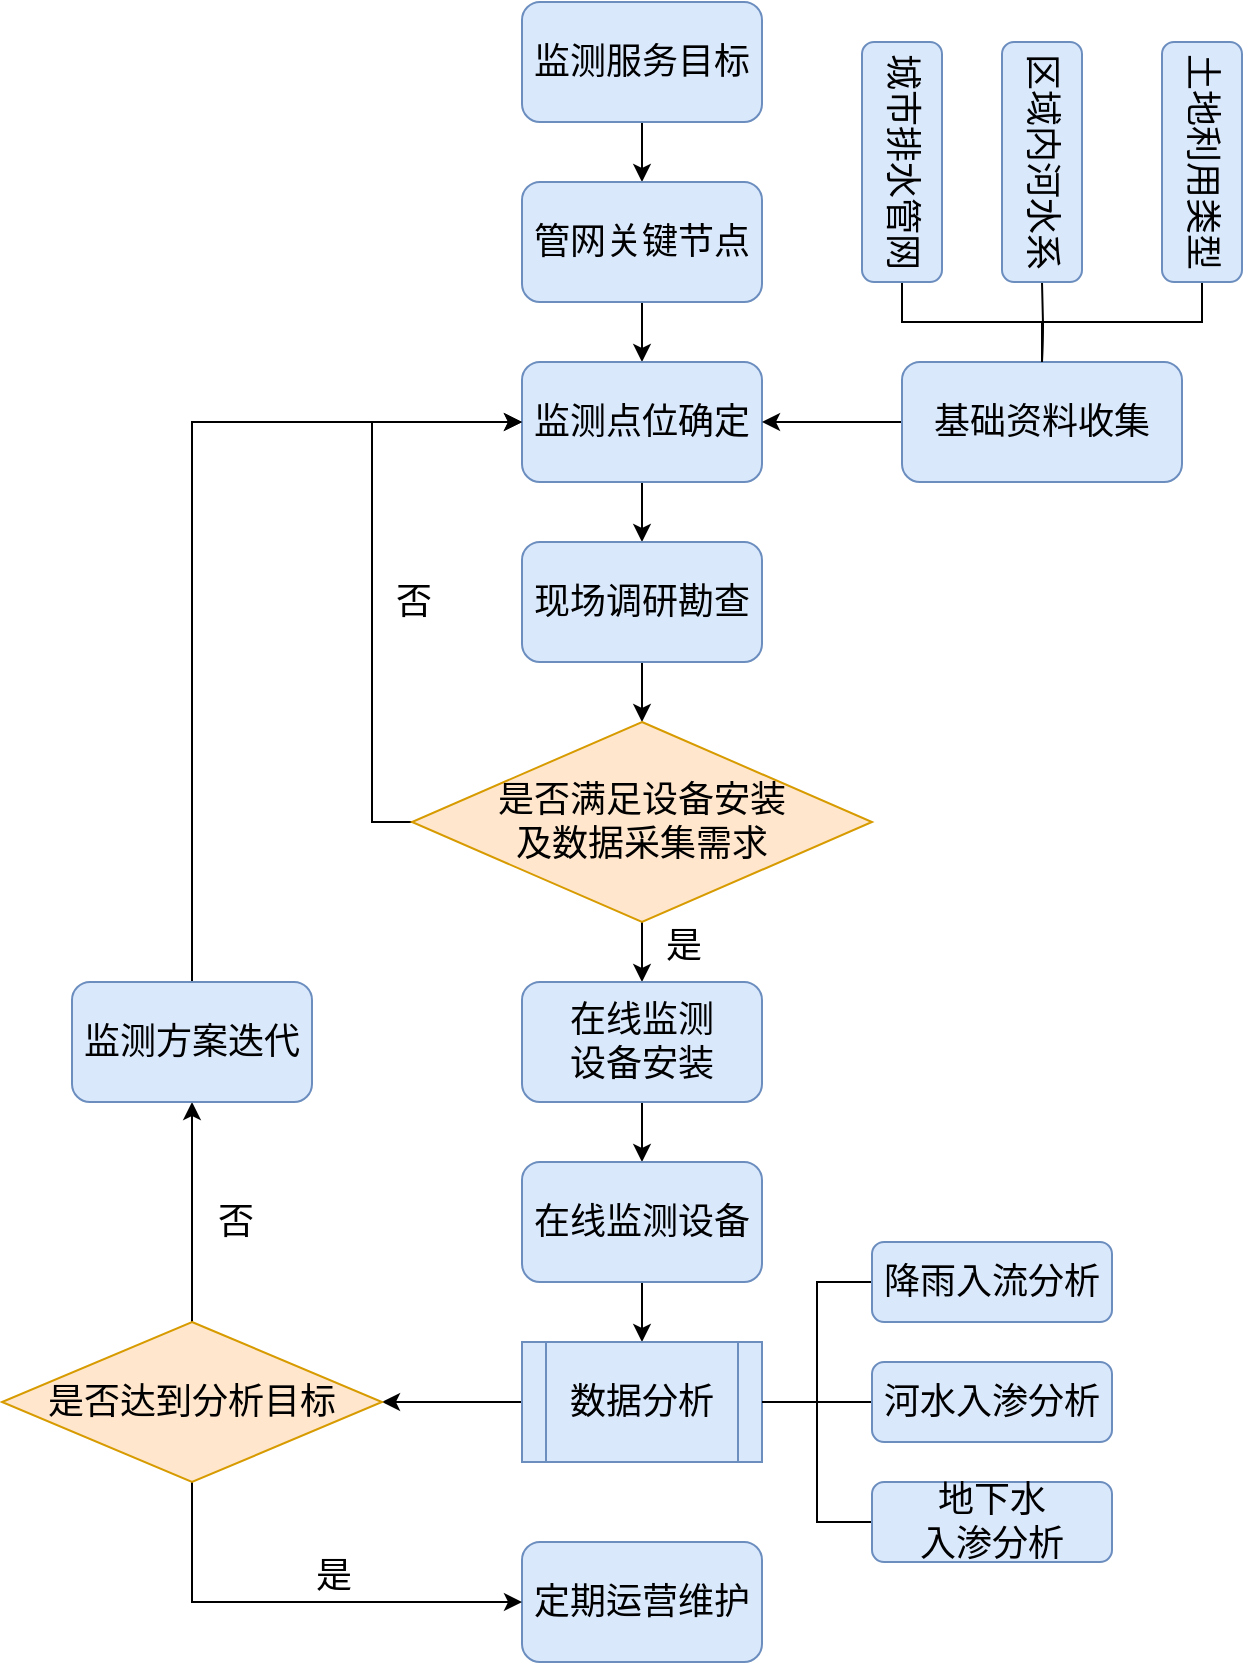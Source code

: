 <mxfile version="14.7.2" type="github">
  <diagram id="EwbX9mpkvoUNNOCfkUZI" name="Page-1">
    <mxGraphModel dx="868" dy="450" grid="1" gridSize="10" guides="1" tooltips="1" connect="1" arrows="1" fold="1" page="1" pageScale="1" pageWidth="827" pageHeight="1169" math="0" shadow="0">
      <root>
        <mxCell id="0" />
        <mxCell id="1" parent="0" />
        <mxCell id="eeIbHWTUn3KxEcWrhLfm-12" style="edgeStyle=orthogonalEdgeStyle;rounded=0;orthogonalLoop=1;jettySize=auto;html=1;exitX=0.5;exitY=1;exitDx=0;exitDy=0;" edge="1" parent="1" source="eeIbHWTUn3KxEcWrhLfm-1" target="eeIbHWTUn3KxEcWrhLfm-2">
          <mxGeometry relative="1" as="geometry" />
        </mxCell>
        <mxCell id="eeIbHWTUn3KxEcWrhLfm-1" value="&lt;font style=&quot;font-size: 18px&quot;&gt;监测服务目标&lt;/font&gt;" style="rounded=1;whiteSpace=wrap;html=1;fillColor=#dae8fc;strokeColor=#6c8ebf;" vertex="1" parent="1">
          <mxGeometry x="310" y="90" width="120" height="60" as="geometry" />
        </mxCell>
        <mxCell id="eeIbHWTUn3KxEcWrhLfm-13" style="edgeStyle=orthogonalEdgeStyle;rounded=0;orthogonalLoop=1;jettySize=auto;html=1;exitX=0.5;exitY=1;exitDx=0;exitDy=0;entryX=0.5;entryY=0;entryDx=0;entryDy=0;" edge="1" parent="1" source="eeIbHWTUn3KxEcWrhLfm-2" target="eeIbHWTUn3KxEcWrhLfm-3">
          <mxGeometry relative="1" as="geometry" />
        </mxCell>
        <mxCell id="eeIbHWTUn3KxEcWrhLfm-2" value="&lt;font style=&quot;font-size: 18px&quot;&gt;管网关键节点&lt;/font&gt;" style="rounded=1;whiteSpace=wrap;html=1;fillColor=#dae8fc;strokeColor=#6c8ebf;" vertex="1" parent="1">
          <mxGeometry x="310" y="180" width="120" height="60" as="geometry" />
        </mxCell>
        <mxCell id="eeIbHWTUn3KxEcWrhLfm-17" style="edgeStyle=orthogonalEdgeStyle;rounded=0;orthogonalLoop=1;jettySize=auto;html=1;exitX=0.5;exitY=1;exitDx=0;exitDy=0;" edge="1" parent="1" source="eeIbHWTUn3KxEcWrhLfm-3" target="eeIbHWTUn3KxEcWrhLfm-16">
          <mxGeometry relative="1" as="geometry" />
        </mxCell>
        <mxCell id="eeIbHWTUn3KxEcWrhLfm-3" value="&lt;font style=&quot;font-size: 18px&quot;&gt;监测点位确定&lt;/font&gt;" style="rounded=1;whiteSpace=wrap;html=1;fillColor=#dae8fc;strokeColor=#6c8ebf;" vertex="1" parent="1">
          <mxGeometry x="310" y="270" width="120" height="60" as="geometry" />
        </mxCell>
        <mxCell id="eeIbHWTUn3KxEcWrhLfm-37" style="edgeStyle=orthogonalEdgeStyle;rounded=0;orthogonalLoop=1;jettySize=auto;html=1;exitX=0;exitY=0.5;exitDx=0;exitDy=0;" edge="1" parent="1" source="eeIbHWTUn3KxEcWrhLfm-4" target="eeIbHWTUn3KxEcWrhLfm-3">
          <mxGeometry relative="1" as="geometry" />
        </mxCell>
        <mxCell id="eeIbHWTUn3KxEcWrhLfm-4" value="&lt;font style=&quot;font-size: 18px&quot;&gt;基础资料收集&lt;/font&gt;" style="rounded=1;whiteSpace=wrap;html=1;fillColor=#dae8fc;strokeColor=#6c8ebf;" vertex="1" parent="1">
          <mxGeometry x="500" y="270" width="140" height="60" as="geometry" />
        </mxCell>
        <mxCell id="eeIbHWTUn3KxEcWrhLfm-49" style="edgeStyle=orthogonalEdgeStyle;rounded=0;orthogonalLoop=1;jettySize=auto;html=1;exitX=1;exitY=0.5;exitDx=0;exitDy=0;entryX=0.5;entryY=0;entryDx=0;entryDy=0;startArrow=none;startFill=0;endArrow=none;endFill=0;" edge="1" parent="1" source="eeIbHWTUn3KxEcWrhLfm-5" target="eeIbHWTUn3KxEcWrhLfm-4">
          <mxGeometry relative="1" as="geometry" />
        </mxCell>
        <mxCell id="eeIbHWTUn3KxEcWrhLfm-5" value="&lt;font style=&quot;font-size: 18px&quot;&gt;城市排水管网&lt;/font&gt;" style="rounded=1;whiteSpace=wrap;html=1;rotation=90;fillColor=#dae8fc;strokeColor=#6c8ebf;" vertex="1" parent="1">
          <mxGeometry x="440" y="150" width="120" height="40" as="geometry" />
        </mxCell>
        <mxCell id="eeIbHWTUn3KxEcWrhLfm-8" style="edgeStyle=orthogonalEdgeStyle;rounded=0;orthogonalLoop=1;jettySize=auto;html=1;exitX=1;exitY=0.5;exitDx=0;exitDy=0;entryX=0.5;entryY=0;entryDx=0;entryDy=0;startArrow=none;startFill=0;endArrow=none;endFill=0;" edge="1" parent="1" target="eeIbHWTUn3KxEcWrhLfm-4">
          <mxGeometry relative="1" as="geometry">
            <mxPoint x="570" y="230" as="sourcePoint" />
          </mxGeometry>
        </mxCell>
        <mxCell id="eeIbHWTUn3KxEcWrhLfm-21" style="edgeStyle=orthogonalEdgeStyle;rounded=0;orthogonalLoop=1;jettySize=auto;html=1;exitX=0.5;exitY=1;exitDx=0;exitDy=0;" edge="1" parent="1" source="eeIbHWTUn3KxEcWrhLfm-16" target="eeIbHWTUn3KxEcWrhLfm-18">
          <mxGeometry relative="1" as="geometry" />
        </mxCell>
        <mxCell id="eeIbHWTUn3KxEcWrhLfm-16" value="&lt;font style=&quot;font-size: 18px&quot;&gt;现场调研勘查&lt;/font&gt;" style="rounded=1;whiteSpace=wrap;html=1;fillColor=#dae8fc;strokeColor=#6c8ebf;" vertex="1" parent="1">
          <mxGeometry x="310" y="360" width="120" height="60" as="geometry" />
        </mxCell>
        <mxCell id="eeIbHWTUn3KxEcWrhLfm-31" style="edgeStyle=orthogonalEdgeStyle;rounded=0;orthogonalLoop=1;jettySize=auto;html=1;exitX=0.5;exitY=1;exitDx=0;exitDy=0;entryX=0.5;entryY=0;entryDx=0;entryDy=0;" edge="1" parent="1" source="eeIbHWTUn3KxEcWrhLfm-18" target="eeIbHWTUn3KxEcWrhLfm-22">
          <mxGeometry relative="1" as="geometry" />
        </mxCell>
        <mxCell id="eeIbHWTUn3KxEcWrhLfm-39" style="edgeStyle=orthogonalEdgeStyle;rounded=0;orthogonalLoop=1;jettySize=auto;html=1;exitX=0;exitY=0.5;exitDx=0;exitDy=0;entryX=0;entryY=0.5;entryDx=0;entryDy=0;" edge="1" parent="1" source="eeIbHWTUn3KxEcWrhLfm-18" target="eeIbHWTUn3KxEcWrhLfm-3">
          <mxGeometry relative="1" as="geometry" />
        </mxCell>
        <mxCell id="eeIbHWTUn3KxEcWrhLfm-18" value="&lt;font style=&quot;font-size: 18px&quot;&gt;是否满足设备安装&lt;br&gt;及数据采集需求&lt;/font&gt;" style="rhombus;whiteSpace=wrap;html=1;fillColor=#ffe6cc;strokeColor=#d79b00;" vertex="1" parent="1">
          <mxGeometry x="255" y="450" width="230" height="100" as="geometry" />
        </mxCell>
        <mxCell id="eeIbHWTUn3KxEcWrhLfm-32" style="edgeStyle=orthogonalEdgeStyle;rounded=0;orthogonalLoop=1;jettySize=auto;html=1;exitX=0.5;exitY=1;exitDx=0;exitDy=0;entryX=0.5;entryY=0;entryDx=0;entryDy=0;" edge="1" parent="1" source="eeIbHWTUn3KxEcWrhLfm-22" target="eeIbHWTUn3KxEcWrhLfm-23">
          <mxGeometry relative="1" as="geometry" />
        </mxCell>
        <mxCell id="eeIbHWTUn3KxEcWrhLfm-22" value="&lt;font style=&quot;font-size: 18px&quot;&gt;在线监测&lt;br&gt;设备安装&lt;/font&gt;" style="rounded=1;whiteSpace=wrap;html=1;fillColor=#dae8fc;strokeColor=#6c8ebf;" vertex="1" parent="1">
          <mxGeometry x="310" y="580" width="120" height="60" as="geometry" />
        </mxCell>
        <mxCell id="eeIbHWTUn3KxEcWrhLfm-33" style="edgeStyle=orthogonalEdgeStyle;rounded=0;orthogonalLoop=1;jettySize=auto;html=1;exitX=0.5;exitY=1;exitDx=0;exitDy=0;entryX=0.5;entryY=0;entryDx=0;entryDy=0;" edge="1" parent="1" source="eeIbHWTUn3KxEcWrhLfm-23" target="eeIbHWTUn3KxEcWrhLfm-24">
          <mxGeometry relative="1" as="geometry" />
        </mxCell>
        <mxCell id="eeIbHWTUn3KxEcWrhLfm-23" value="&lt;font style=&quot;font-size: 18px&quot;&gt;在线监测设备&lt;br&gt;&lt;/font&gt;" style="rounded=1;whiteSpace=wrap;html=1;fillColor=#dae8fc;strokeColor=#6c8ebf;" vertex="1" parent="1">
          <mxGeometry x="310" y="670" width="120" height="60" as="geometry" />
        </mxCell>
        <mxCell id="eeIbHWTUn3KxEcWrhLfm-34" style="edgeStyle=orthogonalEdgeStyle;rounded=0;orthogonalLoop=1;jettySize=auto;html=1;exitX=0;exitY=0.5;exitDx=0;exitDy=0;entryX=1;entryY=0.5;entryDx=0;entryDy=0;" edge="1" parent="1" source="eeIbHWTUn3KxEcWrhLfm-24" target="eeIbHWTUn3KxEcWrhLfm-29">
          <mxGeometry relative="1" as="geometry" />
        </mxCell>
        <mxCell id="eeIbHWTUn3KxEcWrhLfm-24" value="&lt;font style=&quot;font-size: 18px&quot;&gt;数据分析&lt;/font&gt;" style="shape=process;whiteSpace=wrap;html=1;backgroundOutline=1;fillColor=#dae8fc;strokeColor=#6c8ebf;" vertex="1" parent="1">
          <mxGeometry x="310" y="760" width="120" height="60" as="geometry" />
        </mxCell>
        <mxCell id="eeIbHWTUn3KxEcWrhLfm-28" value="&lt;font style=&quot;font-size: 18px&quot;&gt;定期运营维护&lt;br&gt;&lt;/font&gt;" style="rounded=1;whiteSpace=wrap;html=1;fillColor=#dae8fc;strokeColor=#6c8ebf;" vertex="1" parent="1">
          <mxGeometry x="310" y="860" width="120" height="60" as="geometry" />
        </mxCell>
        <mxCell id="eeIbHWTUn3KxEcWrhLfm-35" style="edgeStyle=orthogonalEdgeStyle;rounded=0;orthogonalLoop=1;jettySize=auto;html=1;exitX=0.5;exitY=1;exitDx=0;exitDy=0;entryX=0;entryY=0.5;entryDx=0;entryDy=0;" edge="1" parent="1" source="eeIbHWTUn3KxEcWrhLfm-29" target="eeIbHWTUn3KxEcWrhLfm-28">
          <mxGeometry relative="1" as="geometry" />
        </mxCell>
        <mxCell id="eeIbHWTUn3KxEcWrhLfm-36" style="edgeStyle=orthogonalEdgeStyle;rounded=0;orthogonalLoop=1;jettySize=auto;html=1;exitX=0.5;exitY=0;exitDx=0;exitDy=0;" edge="1" parent="1" source="eeIbHWTUn3KxEcWrhLfm-29" target="eeIbHWTUn3KxEcWrhLfm-30">
          <mxGeometry relative="1" as="geometry" />
        </mxCell>
        <mxCell id="eeIbHWTUn3KxEcWrhLfm-29" value="&lt;font style=&quot;font-size: 18px&quot;&gt;是否达到分析目标&lt;/font&gt;" style="rhombus;whiteSpace=wrap;html=1;fillColor=#ffe6cc;strokeColor=#d79b00;" vertex="1" parent="1">
          <mxGeometry x="50" y="750" width="190" height="80" as="geometry" />
        </mxCell>
        <mxCell id="eeIbHWTUn3KxEcWrhLfm-38" style="edgeStyle=orthogonalEdgeStyle;rounded=0;orthogonalLoop=1;jettySize=auto;html=1;exitX=0.5;exitY=0;exitDx=0;exitDy=0;entryX=0;entryY=0.5;entryDx=0;entryDy=0;" edge="1" parent="1" source="eeIbHWTUn3KxEcWrhLfm-30" target="eeIbHWTUn3KxEcWrhLfm-3">
          <mxGeometry relative="1" as="geometry" />
        </mxCell>
        <mxCell id="eeIbHWTUn3KxEcWrhLfm-30" value="&lt;font style=&quot;font-size: 18px&quot;&gt;监测方案迭代&lt;br&gt;&lt;/font&gt;" style="rounded=1;whiteSpace=wrap;html=1;fillColor=#dae8fc;strokeColor=#6c8ebf;" vertex="1" parent="1">
          <mxGeometry x="85" y="580" width="120" height="60" as="geometry" />
        </mxCell>
        <mxCell id="eeIbHWTUn3KxEcWrhLfm-43" value="&lt;font style=&quot;font-size: 18px&quot;&gt;否&lt;/font&gt;" style="text;html=1;strokeColor=none;fillColor=none;align=center;verticalAlign=middle;whiteSpace=wrap;rounded=0;" vertex="1" parent="1">
          <mxGeometry x="147" y="690" width="40" height="20" as="geometry" />
        </mxCell>
        <mxCell id="eeIbHWTUn3KxEcWrhLfm-44" value="&lt;font style=&quot;font-size: 18px&quot;&gt;否&lt;/font&gt;" style="text;html=1;strokeColor=none;fillColor=none;align=center;verticalAlign=middle;whiteSpace=wrap;rounded=0;" vertex="1" parent="1">
          <mxGeometry x="236" y="380" width="40" height="20" as="geometry" />
        </mxCell>
        <mxCell id="eeIbHWTUn3KxEcWrhLfm-45" value="&lt;font style=&quot;font-size: 18px&quot;&gt;是&lt;/font&gt;" style="text;html=1;strokeColor=none;fillColor=none;align=center;verticalAlign=middle;whiteSpace=wrap;rounded=0;" vertex="1" parent="1">
          <mxGeometry x="196" y="867" width="40" height="20" as="geometry" />
        </mxCell>
        <mxCell id="eeIbHWTUn3KxEcWrhLfm-46" value="&lt;font style=&quot;font-size: 18px&quot;&gt;是&lt;/font&gt;" style="text;html=1;strokeColor=none;fillColor=none;align=center;verticalAlign=middle;whiteSpace=wrap;rounded=0;" vertex="1" parent="1">
          <mxGeometry x="371" y="552" width="40" height="20" as="geometry" />
        </mxCell>
        <mxCell id="eeIbHWTUn3KxEcWrhLfm-47" value="&lt;div style=&quot;direction: rtl&quot;&gt;&lt;span style=&quot;font-size: 18px&quot;&gt;区域内河水系&lt;/span&gt;&lt;/div&gt;" style="rounded=1;whiteSpace=wrap;html=1;rotation=90;fillColor=#dae8fc;strokeColor=#6c8ebf;" vertex="1" parent="1">
          <mxGeometry x="510" y="150" width="120" height="40" as="geometry" />
        </mxCell>
        <mxCell id="eeIbHWTUn3KxEcWrhLfm-50" style="edgeStyle=orthogonalEdgeStyle;rounded=0;orthogonalLoop=1;jettySize=auto;html=1;exitX=1;exitY=0.5;exitDx=0;exitDy=0;startArrow=none;startFill=0;endArrow=none;endFill=0;" edge="1" parent="1" source="eeIbHWTUn3KxEcWrhLfm-48">
          <mxGeometry relative="1" as="geometry">
            <mxPoint x="570" y="270" as="targetPoint" />
          </mxGeometry>
        </mxCell>
        <mxCell id="eeIbHWTUn3KxEcWrhLfm-48" value="&lt;p&gt;&lt;font style=&quot;font-size: 18px&quot;&gt;土地利用类型&lt;/font&gt;&lt;/p&gt;" style="rounded=1;whiteSpace=wrap;html=1;rotation=90;fillColor=#dae8fc;strokeColor=#6c8ebf;flipV=1;flipH=0;" vertex="1" parent="1">
          <mxGeometry x="590" y="150" width="120" height="40" as="geometry" />
        </mxCell>
        <mxCell id="eeIbHWTUn3KxEcWrhLfm-55" style="edgeStyle=orthogonalEdgeStyle;rounded=0;orthogonalLoop=1;jettySize=auto;html=1;exitX=0;exitY=0.5;exitDx=0;exitDy=0;entryX=1;entryY=0.5;entryDx=0;entryDy=0;endArrow=none;endFill=0;" edge="1" parent="1" source="eeIbHWTUn3KxEcWrhLfm-51" target="eeIbHWTUn3KxEcWrhLfm-24">
          <mxGeometry relative="1" as="geometry" />
        </mxCell>
        <mxCell id="eeIbHWTUn3KxEcWrhLfm-51" value="&lt;span style=&quot;font-size: 18px&quot;&gt;降雨入流分析&lt;/span&gt;" style="rounded=1;whiteSpace=wrap;html=1;rotation=0;fillColor=#dae8fc;strokeColor=#6c8ebf;" vertex="1" parent="1">
          <mxGeometry x="485" y="710" width="120" height="40" as="geometry" />
        </mxCell>
        <mxCell id="eeIbHWTUn3KxEcWrhLfm-54" style="edgeStyle=orthogonalEdgeStyle;rounded=0;orthogonalLoop=1;jettySize=auto;html=1;exitX=0;exitY=0.5;exitDx=0;exitDy=0;endArrow=none;endFill=0;" edge="1" parent="1" source="eeIbHWTUn3KxEcWrhLfm-52" target="eeIbHWTUn3KxEcWrhLfm-24">
          <mxGeometry relative="1" as="geometry" />
        </mxCell>
        <mxCell id="eeIbHWTUn3KxEcWrhLfm-52" value="&lt;span style=&quot;font-size: 18px&quot;&gt;河水入渗分析&lt;/span&gt;" style="rounded=1;whiteSpace=wrap;html=1;rotation=0;fillColor=#dae8fc;strokeColor=#6c8ebf;" vertex="1" parent="1">
          <mxGeometry x="485" y="770" width="120" height="40" as="geometry" />
        </mxCell>
        <mxCell id="eeIbHWTUn3KxEcWrhLfm-56" style="edgeStyle=orthogonalEdgeStyle;rounded=0;orthogonalLoop=1;jettySize=auto;html=1;exitX=0;exitY=0.5;exitDx=0;exitDy=0;entryX=1;entryY=0.5;entryDx=0;entryDy=0;endArrow=none;endFill=0;" edge="1" parent="1" source="eeIbHWTUn3KxEcWrhLfm-53" target="eeIbHWTUn3KxEcWrhLfm-24">
          <mxGeometry relative="1" as="geometry" />
        </mxCell>
        <mxCell id="eeIbHWTUn3KxEcWrhLfm-53" value="&lt;span style=&quot;font-size: 18px&quot;&gt;地下水&lt;br&gt;入渗分析&lt;/span&gt;" style="rounded=1;whiteSpace=wrap;html=1;rotation=0;fillColor=#dae8fc;strokeColor=#6c8ebf;" vertex="1" parent="1">
          <mxGeometry x="485" y="830" width="120" height="40" as="geometry" />
        </mxCell>
      </root>
    </mxGraphModel>
  </diagram>
</mxfile>
